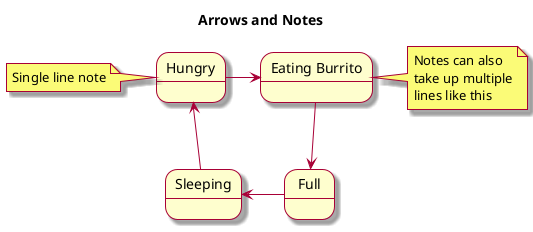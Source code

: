 @startuml Arrows and Notes - State Diagram

skin rose

Title Arrows and Notes
State Hungry
State "Eating Burrito" as EatingBurrito
State Full
State Sleeping

note left of Hungry : Single line note
note right of EatingBurrito
    Notes can also 
    take up multiple
    lines like this
end note

Hungry -right-> EatingBurrito
EatingBurrito -down-> Full
Full -left-> Sleeping
Sleeping -up-> Hungry

@enduml